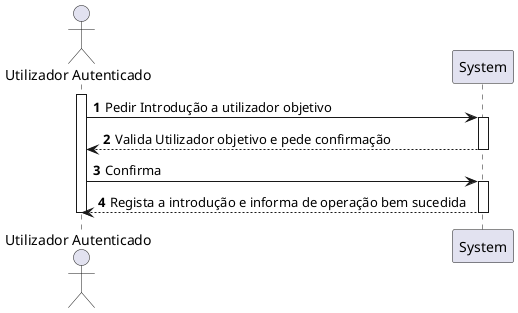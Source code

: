 @startuml
autonumber
'hide footbox

actor "Utilizador Autenticado" as ua

activate ua
ua->"System": Pedir Introdução a utilizador objetivo
activate "System"
"System"-->ua: Valida Utilizador objetivo e pede confirmação
deactivate "System"
ua->"System": Confirma
activate "System"
"System"-->ua: Regista a introdução e informa de operação bem sucedida


deactivate "System"
deactivate ua
@enduml

